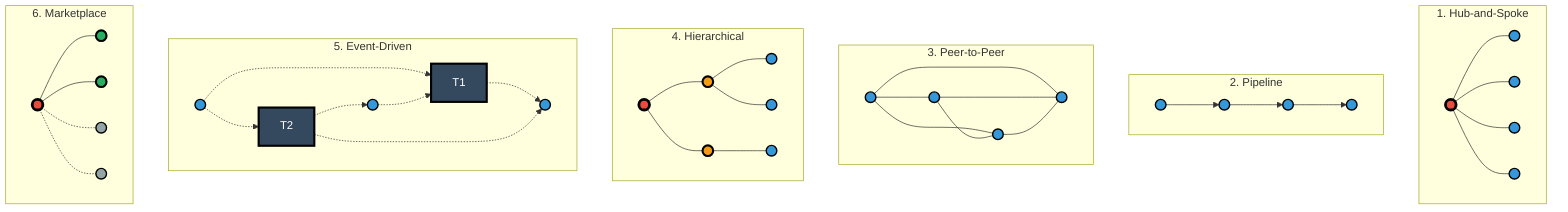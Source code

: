 graph TB
    subgraph S1 [" 1. Hub-and-Spoke "]
        C1(( ))
        A11(( ))
        A12(( ))
        A13(( ))
        A14(( ))

        C1 --- A11
        C1 --- A12
        C1 --- A13
        C1 --- A14

        style C1 fill:#e74c3c,stroke:#000,stroke-width:4px
        style A11 fill:#3498db,stroke:#000,stroke-width:2px
        style A12 fill:#3498db,stroke:#000,stroke-width:2px
        style A13 fill:#3498db,stroke:#000,stroke-width:2px
        style A14 fill:#3498db,stroke:#000,stroke-width:2px
    end

    subgraph S2 [" 2. Pipeline "]
        P1(( ))
        P2(( ))
        P3(( ))
        P4(( ))

        P1 --> P2
        P2 --> P3
        P3 --> P4

        style P1 fill:#3498db,stroke:#000,stroke-width:2px
        style P2 fill:#3498db,stroke:#000,stroke-width:2px
        style P3 fill:#3498db,stroke:#000,stroke-width:2px
        style P4 fill:#3498db,stroke:#000,stroke-width:2px
    end

    subgraph S3 [" 3. Peer-to-Peer "]
        M1(( ))
        M2(( ))
        M3(( ))
        M4(( ))

        M1 --- M2
        M1 --- M3
        M1 --- M4
        M2 --- M3
        M2 --- M4
        M3 --- M4

        style M1 fill:#3498db,stroke:#000,stroke-width:2px
        style M2 fill:#3498db,stroke:#000,stroke-width:2px
        style M3 fill:#3498db,stroke:#000,stroke-width:2px
        style M4 fill:#3498db,stroke:#000,stroke-width:2px
    end

    subgraph S4 [" 4. Hierarchical "]
        R(( ))
        C21(( ))
        C22(( ))
        L1(( ))
        L2(( ))
        L3(( ))

        R --- C21
        R --- C22
        C21 --- L1
        C21 --- L2
        C22 --- L3

        style R fill:#e74c3c,stroke:#000,stroke-width:4px
        style C21 fill:#f39c12,stroke:#000,stroke-width:3px
        style C22 fill:#f39c12,stroke:#000,stroke-width:3px
        style L1 fill:#3498db,stroke:#000,stroke-width:2px
        style L2 fill:#3498db,stroke:#000,stroke-width:2px
        style L3 fill:#3498db,stroke:#000,stroke-width:2px
    end

    subgraph S5 [" 5. Event-Driven "]
        T1[T1]
        T2[T2]
        E1(( ))
        E2(( ))
        E3(( ))

        E1 -.-> T1
        E2 -.-> T1
        T1 -.-> E3
        E1 -.-> T2
        T2 -.-> E2
        T2 -.-> E3

        style T1 fill:#34495e,stroke:#000,stroke-width:3px,color:#fff
        style T2 fill:#34495e,stroke:#000,stroke-width:3px,color:#fff
        style E1 fill:#3498db,stroke:#000,stroke-width:2px
        style E2 fill:#3498db,stroke:#000,stroke-width:2px
        style E3 fill:#3498db,stroke:#000,stroke-width:2px
    end

    subgraph S6 [" 6. Marketplace "]
        BR(( ))
        MK1(( ))
        MK2(( ))
        MK3(( ))
        MK4(( ))

        BR --- MK1
        BR --- MK2
        BR -.- MK3
        BR -.- MK4

        style BR fill:#e74c3c,stroke:#000,stroke-width:4px
        style MK1 fill:#27ae60,stroke:#000,stroke-width:3px
        style MK2 fill:#27ae60,stroke:#000,stroke-width:3px
        style MK3 fill:#95a5a6,stroke:#000,stroke-width:2px
        style MK4 fill:#95a5a6,stroke:#000,stroke-width:2px
    end